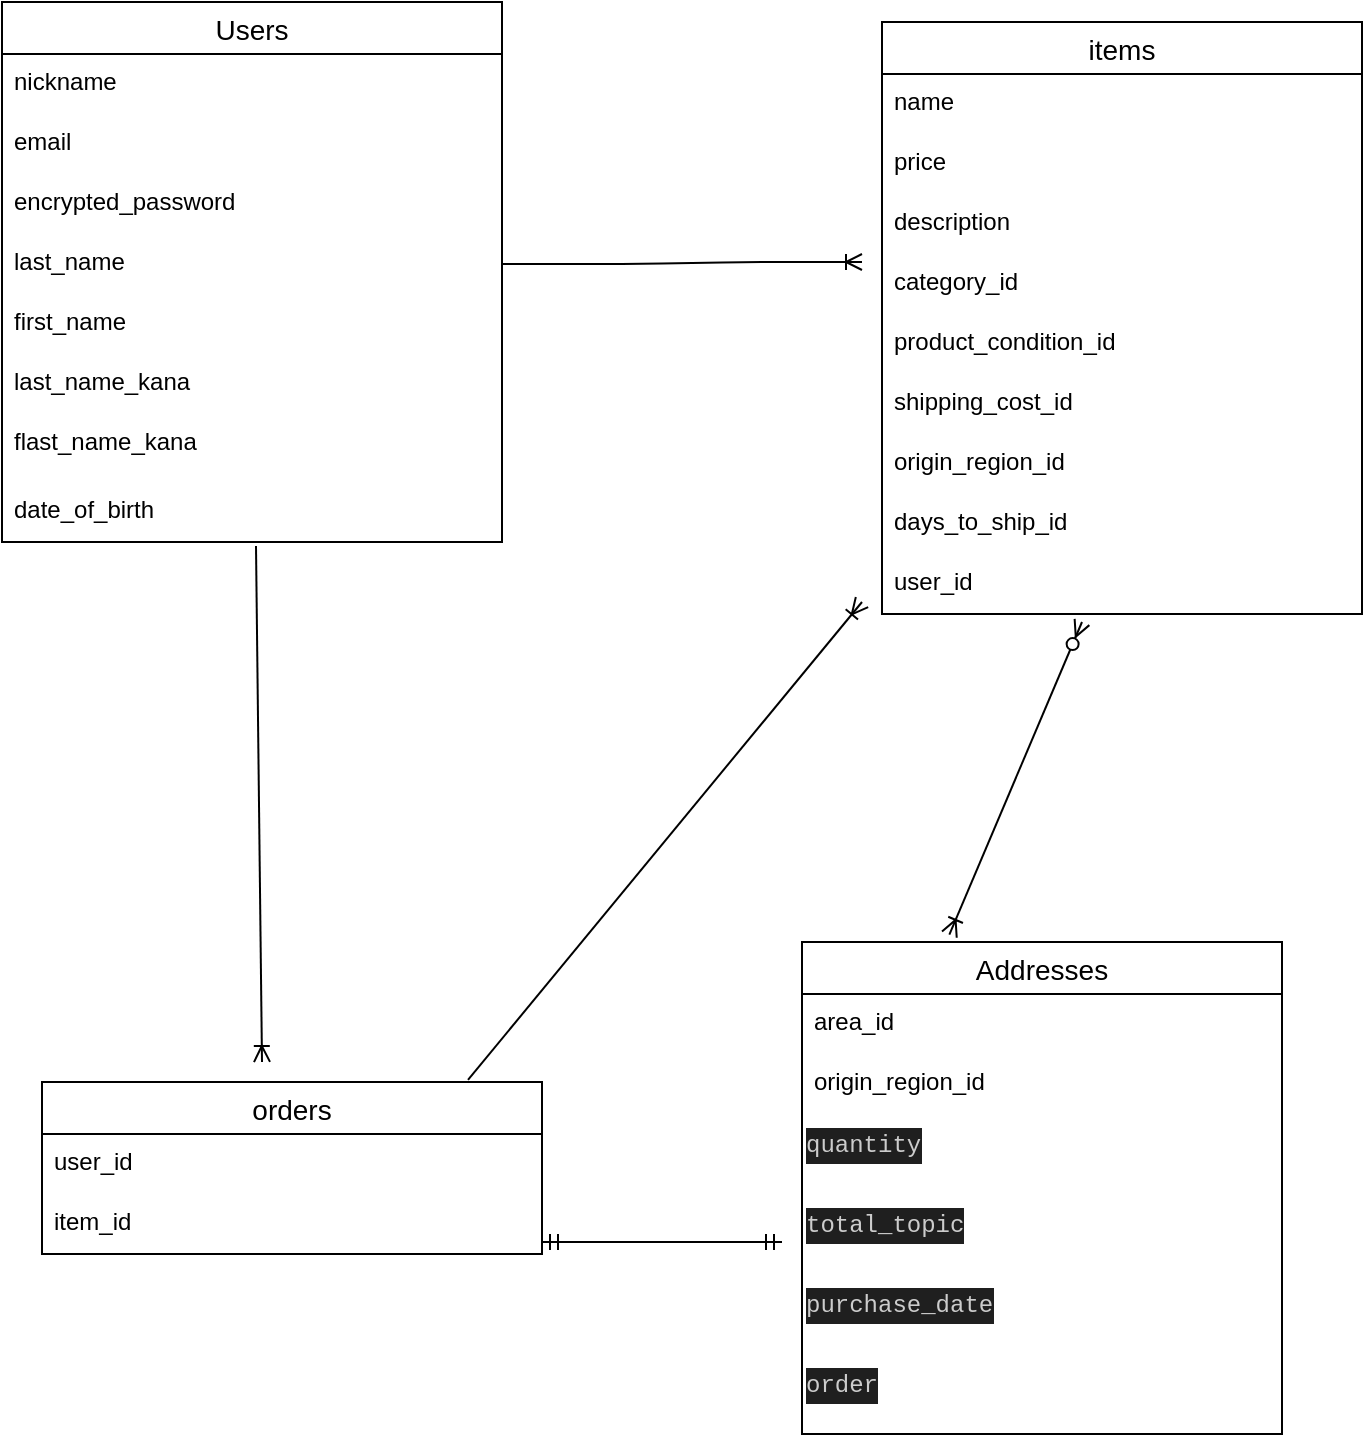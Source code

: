 <mxfile>
    <diagram id="ya4dUbdboEoDejbMoy5j" name="ページ1">
        <mxGraphModel dx="825" dy="952" grid="1" gridSize="10" guides="1" tooltips="1" connect="1" arrows="1" fold="1" page="1" pageScale="1" pageWidth="827" pageHeight="1169" math="0" shadow="0">
            <root>
                <mxCell id="0"/>
                <mxCell id="1" parent="0"/>
                <mxCell id="50" value="Users" style="swimlane;fontStyle=0;childLayout=stackLayout;horizontal=1;startSize=26;horizontalStack=0;resizeParent=1;resizeParentMax=0;resizeLast=0;collapsible=1;marginBottom=0;align=center;fontSize=14;" vertex="1" parent="1">
                    <mxGeometry x="130" y="250" width="250" height="270" as="geometry"/>
                </mxCell>
                <mxCell id="51" value="nickname" style="text;strokeColor=none;fillColor=none;spacingLeft=4;spacingRight=4;overflow=hidden;rotatable=0;points=[[0,0.5],[1,0.5]];portConstraint=eastwest;fontSize=12;" vertex="1" parent="50">
                    <mxGeometry y="26" width="250" height="30" as="geometry"/>
                </mxCell>
                <mxCell id="52" value="email" style="text;strokeColor=none;fillColor=none;spacingLeft=4;spacingRight=4;overflow=hidden;rotatable=0;points=[[0,0.5],[1,0.5]];portConstraint=eastwest;fontSize=12;" vertex="1" parent="50">
                    <mxGeometry y="56" width="250" height="30" as="geometry"/>
                </mxCell>
                <mxCell id="53" value="encrypted_password" style="text;strokeColor=none;fillColor=none;spacingLeft=4;spacingRight=4;overflow=hidden;rotatable=0;points=[[0,0.5],[1,0.5]];portConstraint=eastwest;fontSize=12;" vertex="1" parent="50">
                    <mxGeometry y="86" width="250" height="30" as="geometry"/>
                </mxCell>
                <mxCell id="_F4Uw25CitK-oMyLLVU5-150" value="last_name" style="text;strokeColor=none;fillColor=none;spacingLeft=4;spacingRight=4;overflow=hidden;rotatable=0;points=[[0,0.5],[1,0.5]];portConstraint=eastwest;fontSize=12;" vertex="1" parent="50">
                    <mxGeometry y="116" width="250" height="30" as="geometry"/>
                </mxCell>
                <mxCell id="_F4Uw25CitK-oMyLLVU5-151" value="first_name" style="text;strokeColor=none;fillColor=none;spacingLeft=4;spacingRight=4;overflow=hidden;rotatable=0;points=[[0,0.5],[1,0.5]];portConstraint=eastwest;fontSize=12;" vertex="1" parent="50">
                    <mxGeometry y="146" width="250" height="30" as="geometry"/>
                </mxCell>
                <mxCell id="91" value="last_name_kana" style="text;strokeColor=none;fillColor=none;spacingLeft=4;spacingRight=4;overflow=hidden;rotatable=0;points=[[0,0.5],[1,0.5]];portConstraint=eastwest;fontSize=12;" vertex="1" parent="50">
                    <mxGeometry y="176" width="250" height="30" as="geometry"/>
                </mxCell>
                <mxCell id="_F4Uw25CitK-oMyLLVU5-148" value="flast_name_kana" style="text;strokeColor=none;fillColor=none;spacingLeft=4;spacingRight=4;overflow=hidden;rotatable=0;points=[[0,0.5],[1,0.5]];portConstraint=eastwest;fontSize=12;" vertex="1" parent="50">
                    <mxGeometry y="206" width="250" height="34" as="geometry"/>
                </mxCell>
                <mxCell id="_F4Uw25CitK-oMyLLVU5-127" value="date_of_birth" style="text;strokeColor=none;fillColor=none;spacingLeft=4;spacingRight=4;overflow=hidden;rotatable=0;points=[[0,0.5],[1,0.5]];portConstraint=eastwest;fontSize=12;" vertex="1" parent="50">
                    <mxGeometry y="240" width="250" height="30" as="geometry"/>
                </mxCell>
                <mxCell id="58" value="items" style="swimlane;fontStyle=0;childLayout=stackLayout;horizontal=1;startSize=26;horizontalStack=0;resizeParent=1;resizeParentMax=0;resizeLast=0;collapsible=1;marginBottom=0;align=center;fontSize=14;" vertex="1" parent="1">
                    <mxGeometry x="570" y="260" width="240" height="296" as="geometry"/>
                </mxCell>
                <mxCell id="59" value="name" style="text;strokeColor=none;fillColor=none;spacingLeft=4;spacingRight=4;overflow=hidden;rotatable=0;points=[[0,0.5],[1,0.5]];portConstraint=eastwest;fontSize=12;" vertex="1" parent="58">
                    <mxGeometry y="26" width="240" height="30" as="geometry"/>
                </mxCell>
                <mxCell id="61" value="price" style="text;strokeColor=none;fillColor=none;spacingLeft=4;spacingRight=4;overflow=hidden;rotatable=0;points=[[0,0.5],[1,0.5]];portConstraint=eastwest;fontSize=12;" vertex="1" parent="58">
                    <mxGeometry y="56" width="240" height="30" as="geometry"/>
                </mxCell>
                <mxCell id="60" value="description" style="text;strokeColor=none;fillColor=none;spacingLeft=4;spacingRight=4;overflow=hidden;rotatable=0;points=[[0,0.5],[1,0.5]];portConstraint=eastwest;fontSize=12;" vertex="1" parent="58">
                    <mxGeometry y="86" width="240" height="30" as="geometry"/>
                </mxCell>
                <mxCell id="62" value="category_id" style="text;strokeColor=none;fillColor=none;spacingLeft=4;spacingRight=4;overflow=hidden;rotatable=0;points=[[0,0.5],[1,0.5]];portConstraint=eastwest;fontSize=12;" vertex="1" parent="58">
                    <mxGeometry y="116" width="240" height="30" as="geometry"/>
                </mxCell>
                <mxCell id="64" value="product_condition_id" style="text;strokeColor=none;fillColor=none;spacingLeft=4;spacingRight=4;overflow=hidden;rotatable=0;points=[[0,0.5],[1,0.5]];portConstraint=eastwest;fontSize=12;" vertex="1" parent="58">
                    <mxGeometry y="146" width="240" height="30" as="geometry"/>
                </mxCell>
                <mxCell id="_F4Uw25CitK-oMyLLVU5-132" value="shipping_cost_id" style="text;strokeColor=none;fillColor=none;spacingLeft=4;spacingRight=4;overflow=hidden;rotatable=0;points=[[0,0.5],[1,0.5]];portConstraint=eastwest;fontSize=12;" vertex="1" parent="58">
                    <mxGeometry y="176" width="240" height="30" as="geometry"/>
                </mxCell>
                <mxCell id="_F4Uw25CitK-oMyLLVU5-153" value="origin_region_id" style="text;strokeColor=none;fillColor=none;spacingLeft=4;spacingRight=4;overflow=hidden;rotatable=0;points=[[0,0.5],[1,0.5]];portConstraint=eastwest;fontSize=12;" vertex="1" parent="58">
                    <mxGeometry y="206" width="240" height="30" as="geometry"/>
                </mxCell>
                <mxCell id="_F4Uw25CitK-oMyLLVU5-154" value="days_to_ship_id" style="text;strokeColor=none;fillColor=none;spacingLeft=4;spacingRight=4;overflow=hidden;rotatable=0;points=[[0,0.5],[1,0.5]];portConstraint=eastwest;fontSize=12;" vertex="1" parent="58">
                    <mxGeometry y="236" width="240" height="30" as="geometry"/>
                </mxCell>
                <mxCell id="_F4Uw25CitK-oMyLLVU5-155" value="user_id" style="text;strokeColor=none;fillColor=none;spacingLeft=4;spacingRight=4;overflow=hidden;rotatable=0;points=[[0,0.5],[1,0.5]];portConstraint=eastwest;fontSize=12;" vertex="1" parent="58">
                    <mxGeometry y="266" width="240" height="30" as="geometry"/>
                </mxCell>
                <mxCell id="_F4Uw25CitK-oMyLLVU5-99" value="" style="fontSize=12;html=1;endArrow=ERoneToMany;startArrow=ERzeroToMany;entryX=0.307;entryY=-0.015;entryDx=0;entryDy=0;entryPerimeter=0;" edge="1" parent="1" target="_F4Uw25CitK-oMyLLVU5-110">
                    <mxGeometry width="100" height="100" relative="1" as="geometry">
                        <mxPoint x="670" y="560" as="sourcePoint"/>
                        <mxPoint x="620" y="612" as="targetPoint"/>
                    </mxGeometry>
                </mxCell>
                <mxCell id="_F4Uw25CitK-oMyLLVU5-110" value="Addresses" style="swimlane;fontStyle=0;childLayout=stackLayout;horizontal=1;startSize=26;horizontalStack=0;resizeParent=1;resizeParentMax=0;resizeLast=0;collapsible=1;marginBottom=0;align=center;fontSize=14;" vertex="1" parent="1">
                    <mxGeometry x="530" y="720" width="240" height="246" as="geometry"/>
                </mxCell>
                <mxCell id="_F4Uw25CitK-oMyLLVU5-144" value="area_id" style="text;strokeColor=none;fillColor=none;spacingLeft=4;spacingRight=4;overflow=hidden;rotatable=0;points=[[0,0.5],[1,0.5]];portConstraint=eastwest;fontSize=12;" vertex="1" parent="_F4Uw25CitK-oMyLLVU5-110">
                    <mxGeometry y="26" width="240" height="30" as="geometry"/>
                </mxCell>
                <mxCell id="_F4Uw25CitK-oMyLLVU5-139" value="origin_region_id" style="text;strokeColor=none;fillColor=none;spacingLeft=4;spacingRight=4;overflow=hidden;rotatable=0;points=[[0,0.5],[1,0.5]];portConstraint=eastwest;fontSize=12;" vertex="1" parent="_F4Uw25CitK-oMyLLVU5-110">
                    <mxGeometry y="56" width="240" height="30" as="geometry"/>
                </mxCell>
                <mxCell id="_F4Uw25CitK-oMyLLVU5-143" value="&lt;div style=&quot;color: rgb(204, 204, 204); background-color: rgb(31, 31, 31); font-family: Menlo, Monaco, &amp;quot;Courier New&amp;quot;, monospace; font-weight: normal; font-size: 12px; line-height: 18px;&quot;&gt;&lt;div style=&quot;line-height: 18px;&quot;&gt;&lt;div style=&quot;line-height: 18px;&quot;&gt;quantity&lt;/div&gt;&lt;/div&gt;&lt;/div&gt;" style="text;whiteSpace=wrap;html=1;" vertex="1" parent="_F4Uw25CitK-oMyLLVU5-110">
                    <mxGeometry y="86" width="240" height="40" as="geometry"/>
                </mxCell>
                <mxCell id="_F4Uw25CitK-oMyLLVU5-145" value="&lt;div style=&quot;color: rgb(204, 204, 204); background-color: rgb(31, 31, 31); font-family: Menlo, Monaco, &amp;quot;Courier New&amp;quot;, monospace; font-weight: normal; font-size: 12px; line-height: 18px;&quot;&gt;&lt;div style=&quot;line-height: 18px;&quot;&gt;total_topic&lt;/div&gt;&lt;/div&gt;" style="text;whiteSpace=wrap;html=1;" vertex="1" parent="_F4Uw25CitK-oMyLLVU5-110">
                    <mxGeometry y="126" width="240" height="40" as="geometry"/>
                </mxCell>
                <mxCell id="_F4Uw25CitK-oMyLLVU5-147" value="&lt;div style=&quot;color: rgb(204, 204, 204); background-color: rgb(31, 31, 31); font-family: Menlo, Monaco, &amp;quot;Courier New&amp;quot;, monospace; font-weight: normal; font-size: 12px; line-height: 18px;&quot;&gt;&lt;div style=&quot;line-height: 18px;&quot;&gt;purchase_date&lt;/div&gt;&lt;/div&gt;" style="text;whiteSpace=wrap;html=1;" vertex="1" parent="_F4Uw25CitK-oMyLLVU5-110">
                    <mxGeometry y="166" width="240" height="40" as="geometry"/>
                </mxCell>
                <mxCell id="_F4Uw25CitK-oMyLLVU5-170" value="&lt;div style=&quot;color: rgb(204, 204, 204); background-color: rgb(31, 31, 31); font-family: Menlo, Monaco, &amp;quot;Courier New&amp;quot;, monospace; font-weight: normal; font-size: 12px; line-height: 18px;&quot;&gt;&lt;div style=&quot;line-height: 18px;&quot;&gt;&lt;div style=&quot;line-height: 18px;&quot;&gt;order&lt;/div&gt;&lt;/div&gt;&lt;/div&gt;" style="text;whiteSpace=wrap;html=1;" vertex="1" parent="_F4Uw25CitK-oMyLLVU5-110">
                    <mxGeometry y="206" width="240" height="40" as="geometry"/>
                </mxCell>
                <mxCell id="_F4Uw25CitK-oMyLLVU5-117" value="orders" style="swimlane;fontStyle=0;childLayout=stackLayout;horizontal=1;startSize=26;horizontalStack=0;resizeParent=1;resizeParentMax=0;resizeLast=0;collapsible=1;marginBottom=0;align=center;fontSize=14;" vertex="1" parent="1">
                    <mxGeometry x="150" y="790" width="250" height="86" as="geometry"/>
                </mxCell>
                <mxCell id="_F4Uw25CitK-oMyLLVU5-168" value="user_id" style="text;strokeColor=none;fillColor=none;spacingLeft=4;spacingRight=4;overflow=hidden;rotatable=0;points=[[0,0.5],[1,0.5]];portConstraint=eastwest;fontSize=12;" vertex="1" parent="_F4Uw25CitK-oMyLLVU5-117">
                    <mxGeometry y="26" width="250" height="30" as="geometry"/>
                </mxCell>
                <mxCell id="_F4Uw25CitK-oMyLLVU5-122" value="item_id" style="text;strokeColor=none;fillColor=none;spacingLeft=4;spacingRight=4;overflow=hidden;rotatable=0;points=[[0,0.5],[1,0.5]];portConstraint=eastwest;fontSize=12;" vertex="1" parent="_F4Uw25CitK-oMyLLVU5-117">
                    <mxGeometry y="56" width="250" height="30" as="geometry"/>
                </mxCell>
                <mxCell id="_F4Uw25CitK-oMyLLVU5-149" value="" style="fontSize=12;html=1;endArrow=ERoneToMany;exitX=0.852;exitY=-0.012;exitDx=0;exitDy=0;exitPerimeter=0;" edge="1" parent="1" source="_F4Uw25CitK-oMyLLVU5-117">
                    <mxGeometry width="100" height="100" relative="1" as="geometry">
                        <mxPoint x="400" y="710" as="sourcePoint"/>
                        <mxPoint x="560" y="550" as="targetPoint"/>
                    </mxGeometry>
                </mxCell>
                <mxCell id="_F4Uw25CitK-oMyLLVU5-159" value="" style="fontSize=12;html=1;endArrow=ERoneToMany;exitX=0.508;exitY=1.067;exitDx=0;exitDy=0;exitPerimeter=0;" edge="1" parent="1" source="_F4Uw25CitK-oMyLLVU5-127">
                    <mxGeometry width="100" height="100" relative="1" as="geometry">
                        <mxPoint x="240" y="580" as="sourcePoint"/>
                        <mxPoint x="260" y="780" as="targetPoint"/>
                    </mxGeometry>
                </mxCell>
                <mxCell id="_F4Uw25CitK-oMyLLVU5-161" value="" style="edgeStyle=entityRelationEdgeStyle;fontSize=12;html=1;endArrow=ERmandOne;startArrow=ERmandOne;" edge="1" parent="1">
                    <mxGeometry width="100" height="100" relative="1" as="geometry">
                        <mxPoint x="400" y="870" as="sourcePoint"/>
                        <mxPoint x="520" y="870" as="targetPoint"/>
                    </mxGeometry>
                </mxCell>
                <mxCell id="_F4Uw25CitK-oMyLLVU5-166" value="" style="fontSize=12;html=1;endArrow=ERoneToMany;exitX=1;exitY=0.5;exitDx=0;exitDy=0;" edge="1" parent="1">
                    <mxGeometry width="100" height="100" relative="1" as="geometry">
                        <mxPoint x="380" y="381" as="sourcePoint"/>
                        <mxPoint x="560" y="380" as="targetPoint"/>
                        <Array as="points">
                            <mxPoint x="450" y="381"/>
                            <mxPoint x="500" y="380"/>
                            <mxPoint x="540" y="380"/>
                        </Array>
                    </mxGeometry>
                </mxCell>
            </root>
        </mxGraphModel>
    </diagram>
    <diagram id="GMSuyRuKeSrT9fesW_2k" name="ページ2">
        <mxGraphModel dx="894" dy="714" grid="1" gridSize="10" guides="1" tooltips="1" connect="1" arrows="1" fold="1" page="1" pageScale="1" pageWidth="827" pageHeight="1169" math="0" shadow="0">
            <root>
                <mxCell id="0"/>
                <mxCell id="1" parent="0"/>
            </root>
        </mxGraphModel>
    </diagram>
</mxfile>